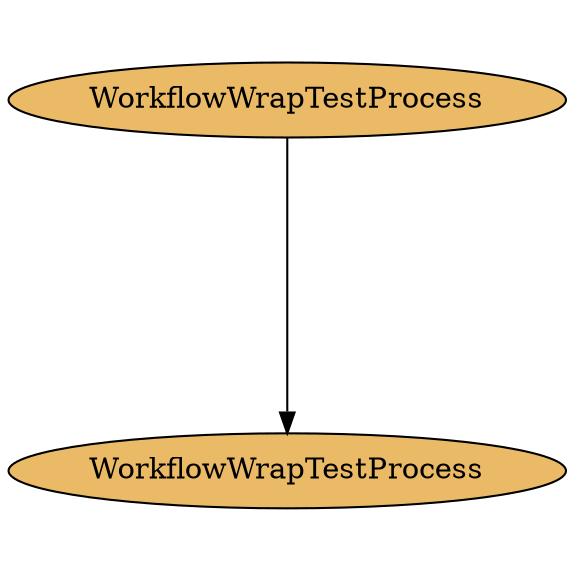 digraph MultiWorkflowWrap {
ratio=1
node [style=filled]
"1_WrappedWorkflow" [ fillcolor="#ebba66",label="WorkflowWrapTestProcess",toplabel="multiinput" ];
"2_WrappedWorkflow" [ fillcolor="#ebba66",label="WorkflowWrapTestProcess",toplabel="multiinput" ];
"1_WrappedWorkflow" -> "2_WrappedWorkflow"
}
